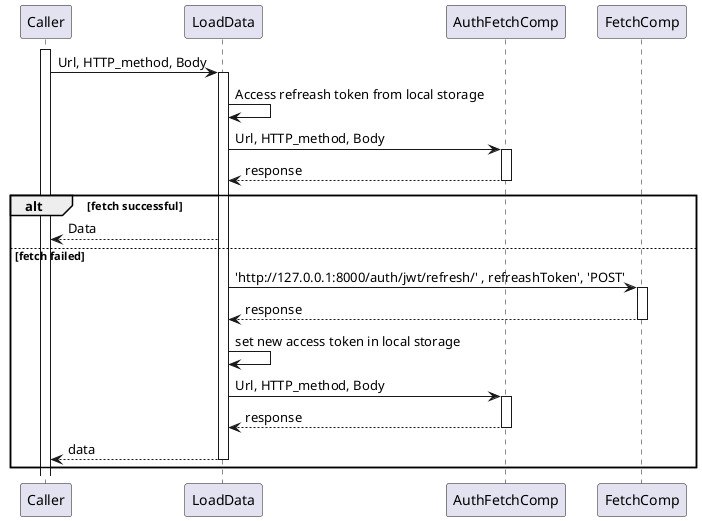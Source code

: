 @startuml LoadData

participant Caller
participant LoadData
participant AuthFetchComp
participant FetchComp

activate Caller
Caller -> LoadData : Url, HTTP_method, Body
activate LoadData

LoadData -> LoadData : Access refreash token from local storage

LoadData -> AuthFetchComp : Url, HTTP_method, Body
activate AuthFetchComp
AuthFetchComp --> LoadData : response
Deactivate AuthFetchComp

alt fetch successful
    LoadData --> Caller : Data
else fetch failed
    LoadData -> FetchComp : 'http://127.0.0.1:8000/auth/jwt/refresh/' , refreashToken', 'POST'
    activate FetchComp 
    FetchComp --> LoadData: response
    deactivate FetchComp
    LoadData -> LoadData: set new access token in local storage
    LoadData -> AuthFetchComp: Url, HTTP_method, Body
    activate AuthFetchComp
    AuthFetchComp --> LoadData: response
    deactivate AuthFetchComp
    LoadData --> Caller: data
    deactivate LoadData
    

end

@enduml